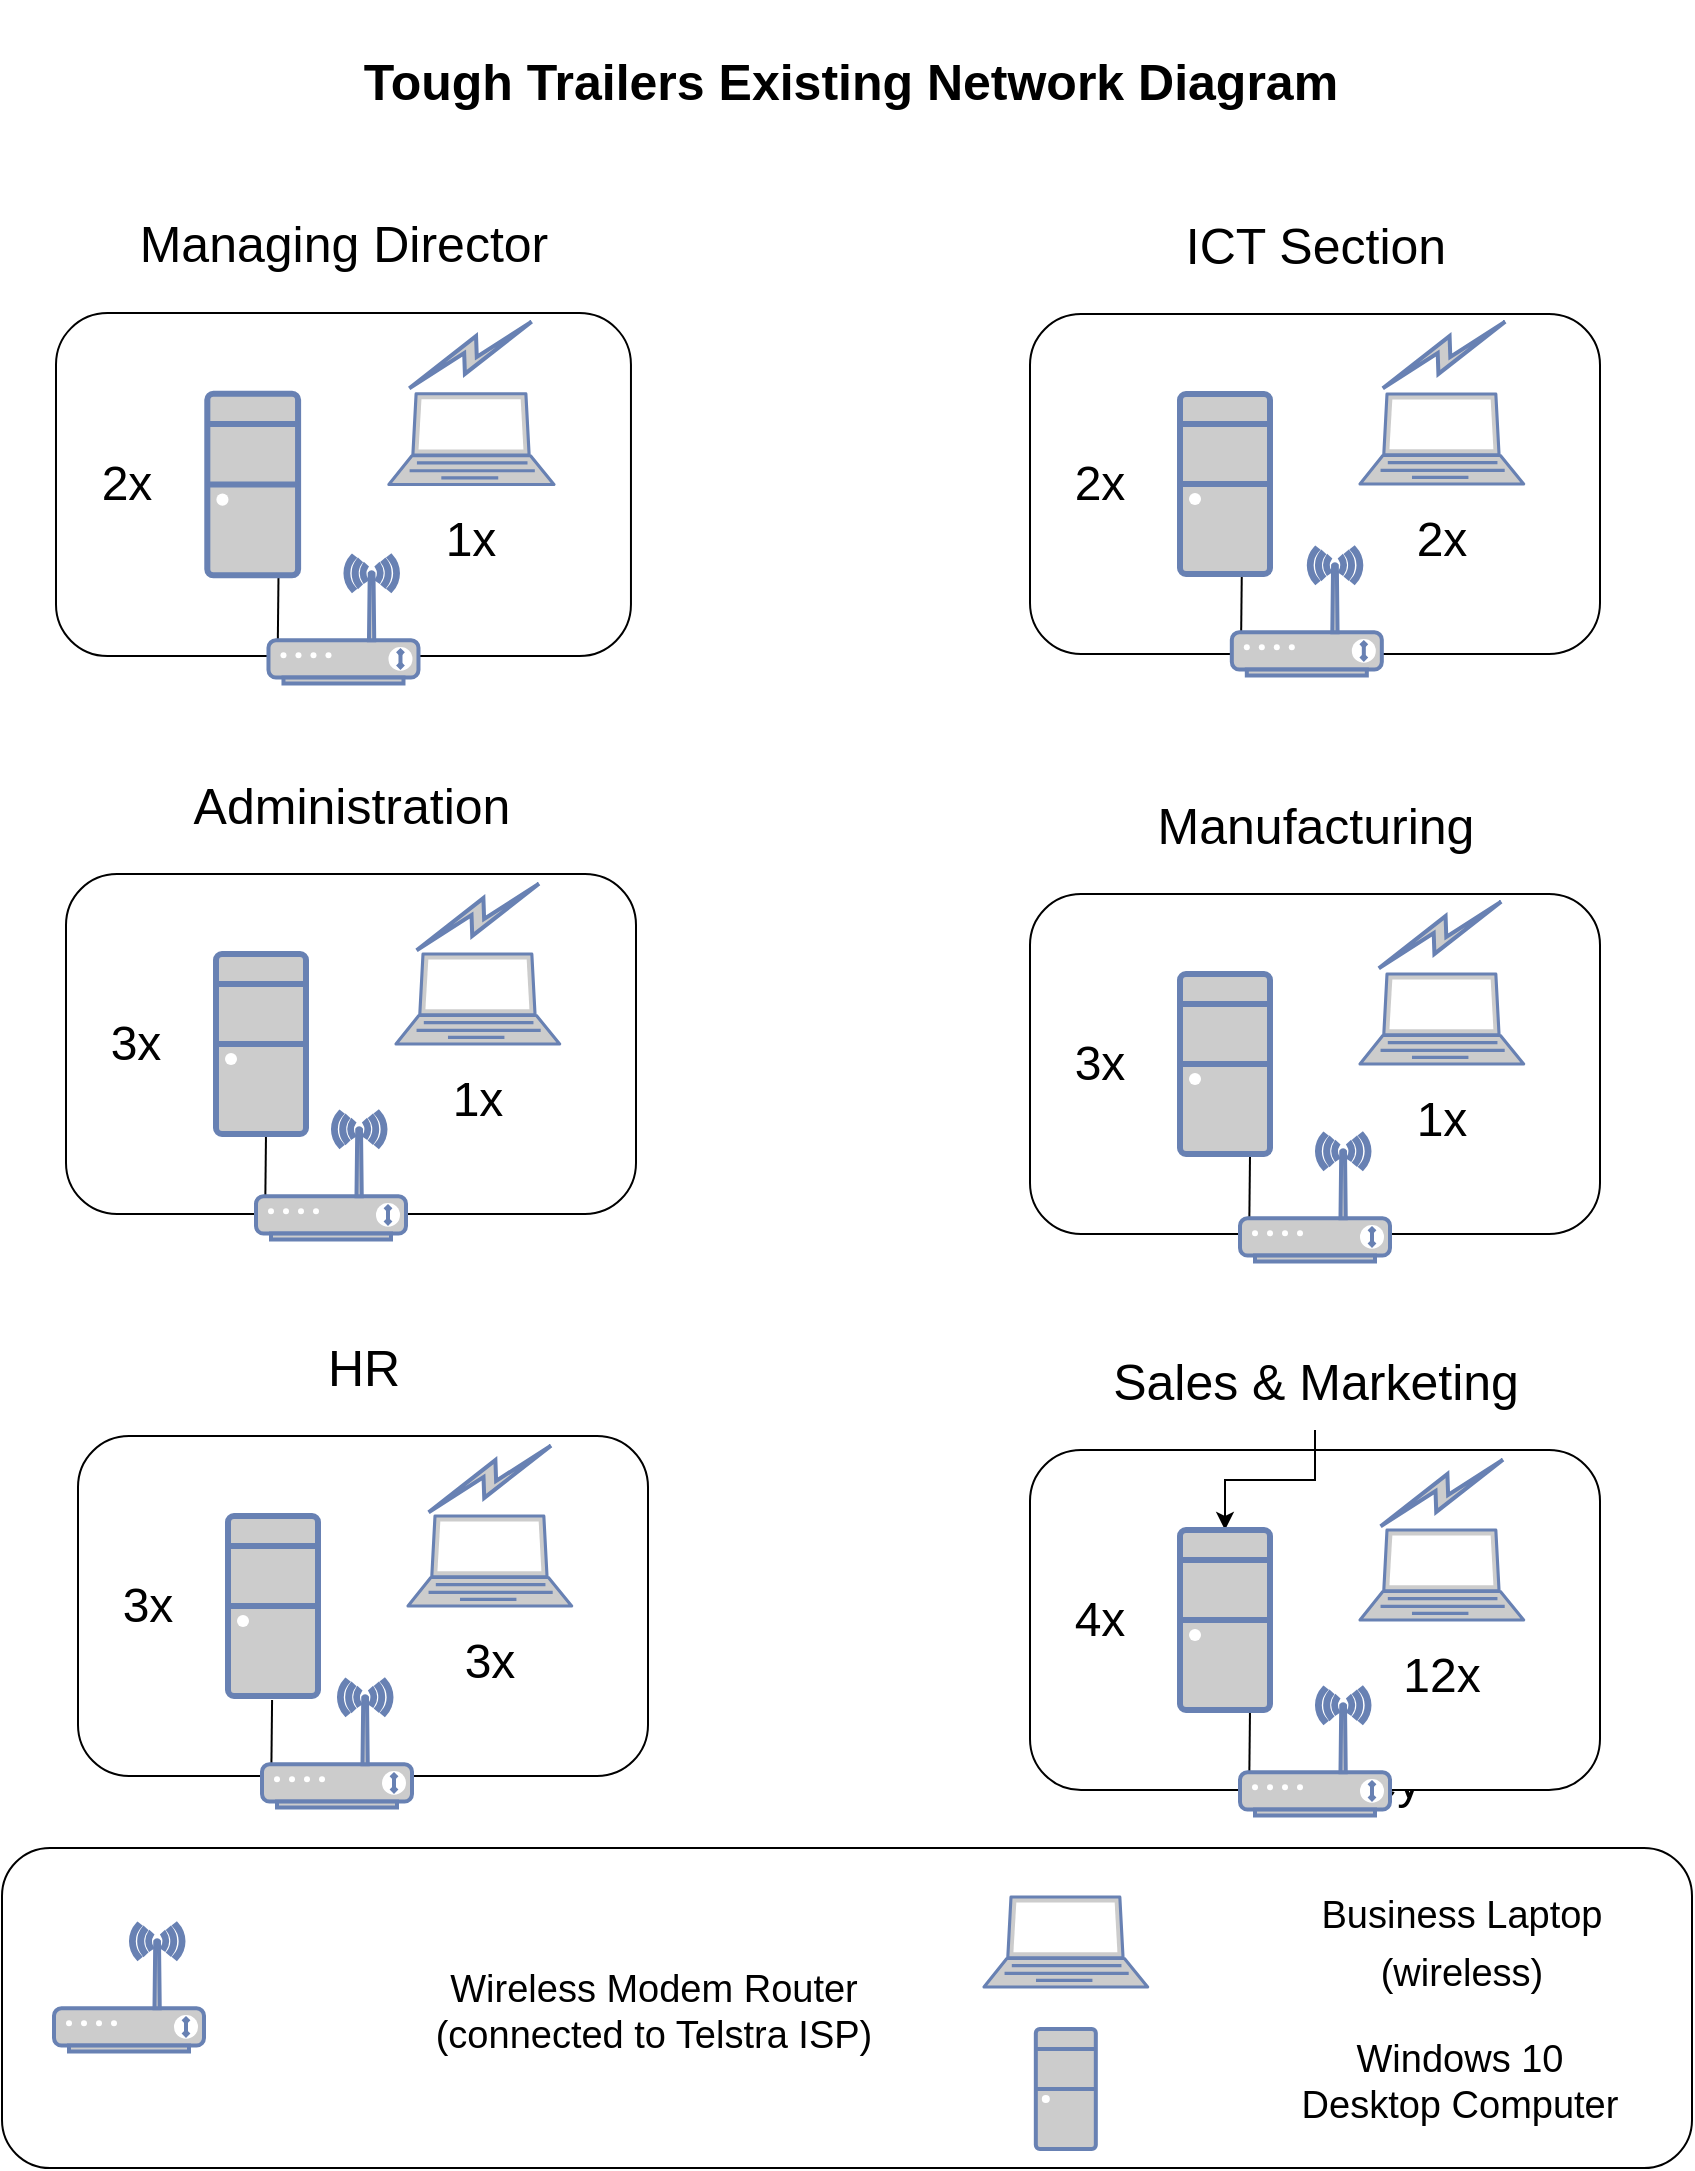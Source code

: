 <mxfile version="20.3.7" type="github">
  <diagram id="6lENHsLfKsi6gzG-csDv" name="Page-1">
    <mxGraphModel dx="1852" dy="1194" grid="0" gridSize="10" guides="1" tooltips="1" connect="1" arrows="1" fold="1" page="1" pageScale="1" pageWidth="850" pageHeight="1100" math="0" shadow="0">
      <root>
        <mxCell id="0" />
        <mxCell id="1" parent="0" />
        <mxCell id="FU7Yq_JdQGh8Oxi3G6t7-1" value="&lt;font style=&quot;font-size: 25px;&quot;&gt;&lt;b&gt;&lt;font style=&quot;font-size: 25px;&quot;&gt;Tough Trailers Existing Network Diagram&lt;/font&gt;&lt;/b&gt;&lt;/font&gt;" style="text;html=1;strokeColor=none;fillColor=none;align=center;verticalAlign=middle;whiteSpace=wrap;rounded=0;" vertex="1" parent="1">
          <mxGeometry x="170" y="14" width="511" height="80" as="geometry" />
        </mxCell>
        <mxCell id="FU7Yq_JdQGh8Oxi3G6t7-4" value="" style="rounded=1;whiteSpace=wrap;html=1;fontSize=14;labelPosition=center;verticalLabelPosition=top;align=center;verticalAlign=bottom;" vertex="1" parent="1">
          <mxGeometry x="1" y="938" width="845" height="160" as="geometry" />
        </mxCell>
        <mxCell id="FU7Yq_JdQGh8Oxi3G6t7-143" value="&lt;div style=&quot;font-size: 19px;&quot; align=&quot;center&quot;&gt;Wireless Modem Router (connected to Telstra ISP)&lt;br&gt;&lt;/div&gt;" style="text;html=1;strokeColor=none;fillColor=none;align=center;verticalAlign=middle;whiteSpace=wrap;rounded=0;fontFamily=Helvetica;fontSize=19;" vertex="1" parent="FU7Yq_JdQGh8Oxi3G6t7-4">
          <mxGeometry x="212.005" y="51.93" width="227.938" height="60.87" as="geometry" />
        </mxCell>
        <mxCell id="FU7Yq_JdQGh8Oxi3G6t7-141" value="" style="shape=image;html=1;verticalAlign=top;verticalLabelPosition=bottom;labelBackgroundColor=#ffffff;imageAspect=0;aspect=fixed;image=https://cdn2.iconfinder.com/data/icons/css-vol-2/24/math-equal-128.png;rounded=1;fontSize=24;" vertex="1" parent="FU7Yq_JdQGh8Oxi3G6t7-4">
          <mxGeometry x="140" y="59.87" width="45" height="45" as="geometry" />
        </mxCell>
        <mxCell id="FU7Yq_JdQGh8Oxi3G6t7-137" value="" style="fontColor=#0066CC;verticalAlign=top;verticalLabelPosition=bottom;labelPosition=center;align=center;html=1;outlineConnect=0;fillColor=#CCCCCC;strokeColor=#6881B3;gradientColor=none;gradientDirection=north;strokeWidth=2;shape=mxgraph.networks.wireless_modem;rounded=1;fontFamily=Helvetica;fontSize=19;" vertex="1" parent="FU7Yq_JdQGh8Oxi3G6t7-4">
          <mxGeometry x="26" y="38.0" width="75" height="63.75" as="geometry" />
        </mxCell>
        <mxCell id="FU7Yq_JdQGh8Oxi3G6t7-9" value="&lt;font style=&quot;font-size: 19px;&quot;&gt;Business Laptop (wireless)&lt;br&gt;&lt;/font&gt;" style="text;html=1;strokeColor=none;fillColor=none;align=center;verticalAlign=middle;whiteSpace=wrap;rounded=0;fontSize=24;" vertex="1" parent="FU7Yq_JdQGh8Oxi3G6t7-4">
          <mxGeometry x="655" y="15.5" width="149.5" height="61.5" as="geometry" />
        </mxCell>
        <mxCell id="FU7Yq_JdQGh8Oxi3G6t7-5" value="&lt;font style=&quot;font-size: 24px;&quot;&gt;Key&lt;/font&gt;" style="text;html=1;strokeColor=none;fillColor=none;align=center;verticalAlign=middle;whiteSpace=wrap;rounded=0;fontSize=14;" vertex="1" parent="1">
          <mxGeometry x="660" y="890" width="60" height="30" as="geometry" />
        </mxCell>
        <mxCell id="FU7Yq_JdQGh8Oxi3G6t7-7" value="" style="fontColor=#0066CC;verticalAlign=top;verticalLabelPosition=bottom;labelPosition=center;align=center;html=1;outlineConnect=0;fillColor=#CCCCCC;strokeColor=#6881B3;gradientColor=none;gradientDirection=north;strokeWidth=2;shape=mxgraph.networks.laptop;rounded=1;fontSize=24;" vertex="1" parent="1">
          <mxGeometry x="492" y="962.5" width="81.82" height="45" as="geometry" />
        </mxCell>
        <mxCell id="FU7Yq_JdQGh8Oxi3G6t7-8" value="" style="shape=image;html=1;verticalAlign=top;verticalLabelPosition=bottom;labelBackgroundColor=#ffffff;imageAspect=0;aspect=fixed;image=https://cdn2.iconfinder.com/data/icons/css-vol-2/24/math-equal-128.png;rounded=1;fontSize=24;" vertex="1" parent="1">
          <mxGeometry x="607.5" y="970" width="45" height="45" as="geometry" />
        </mxCell>
        <mxCell id="FU7Yq_JdQGh8Oxi3G6t7-10" value="" style="fontColor=#0066CC;verticalAlign=top;verticalLabelPosition=bottom;labelPosition=center;align=center;html=1;outlineConnect=0;fillColor=#CCCCCC;strokeColor=#6881B3;gradientColor=none;gradientDirection=north;strokeWidth=2;shape=mxgraph.networks.desktop_pc;rounded=1;fontSize=24;" vertex="1" parent="1">
          <mxGeometry x="517.91" y="1028.5" width="30" height="60" as="geometry" />
        </mxCell>
        <mxCell id="FU7Yq_JdQGh8Oxi3G6t7-11" value="" style="shape=image;html=1;verticalAlign=top;verticalLabelPosition=bottom;labelBackgroundColor=#ffffff;imageAspect=0;aspect=fixed;image=https://cdn2.iconfinder.com/data/icons/css-vol-2/24/math-equal-128.png;rounded=1;fontSize=24;" vertex="1" parent="1">
          <mxGeometry x="607.5" y="1036" width="45" height="45" as="geometry" />
        </mxCell>
        <mxCell id="FU7Yq_JdQGh8Oxi3G6t7-13" value="&lt;div style=&quot;font-size: 19px;&quot; align=&quot;center&quot;&gt;&lt;font style=&quot;font-size: 19px;&quot;&gt;Windows 10&lt;/font&gt; &lt;font style=&quot;font-size: 19px;&quot;&gt;Desktop Computer&lt;/font&gt;&lt;/div&gt;" style="text;html=1;strokeColor=none;fillColor=none;align=center;verticalAlign=middle;whiteSpace=wrap;rounded=0;fontFamily=Helvetica;fontSize=19;" vertex="1" parent="1">
          <mxGeometry x="640" y="1025" width="180" height="60.87" as="geometry" />
        </mxCell>
        <mxCell id="FU7Yq_JdQGh8Oxi3G6t7-23" value="" style="group" vertex="1" connectable="0" parent="1">
          <mxGeometry x="28" y="110" width="287.48" height="245.75" as="geometry" />
        </mxCell>
        <mxCell id="FU7Yq_JdQGh8Oxi3G6t7-2" value="" style="rounded=1;whiteSpace=wrap;html=1;fontSize=14;" vertex="1" parent="FU7Yq_JdQGh8Oxi3G6t7-23">
          <mxGeometry y="60.522" width="287.48" height="171.478" as="geometry" />
        </mxCell>
        <mxCell id="FU7Yq_JdQGh8Oxi3G6t7-133" value="" style="html=1;outlineConnect=0;fillColor=#CCCCCC;strokeColor=#6881B3;gradientColor=none;gradientDirection=north;strokeWidth=2;shape=mxgraph.networks.comm_link_edge;html=1;rounded=0;fontFamily=Helvetica;fontSize=19;" edge="1" parent="FU7Yq_JdQGh8Oxi3G6t7-2">
          <mxGeometry width="100" height="100" relative="1" as="geometry">
            <mxPoint x="173.24" y="39.478" as="sourcePoint" />
            <mxPoint x="241.24" y="2.478" as="targetPoint" />
          </mxGeometry>
        </mxCell>
        <mxCell id="FU7Yq_JdQGh8Oxi3G6t7-3" value="&lt;font style=&quot;font-size: 25px;&quot;&gt;Managing Director&lt;/font&gt;" style="text;html=1;strokeColor=none;fillColor=none;align=center;verticalAlign=middle;whiteSpace=wrap;rounded=0;fontSize=14;" vertex="1" parent="FU7Yq_JdQGh8Oxi3G6t7-23">
          <mxGeometry x="37.826" width="211.827" height="50.435" as="geometry" />
        </mxCell>
        <mxCell id="FU7Yq_JdQGh8Oxi3G6t7-15" value="" style="fontColor=#0066CC;verticalAlign=top;verticalLabelPosition=bottom;labelPosition=center;align=center;html=1;outlineConnect=0;fillColor=#CCCCCC;strokeColor=#6881B3;gradientColor=none;gradientDirection=north;strokeWidth=2;shape=mxgraph.networks.laptop;rounded=1;fontSize=24;" vertex="1" parent="FU7Yq_JdQGh8Oxi3G6t7-23">
          <mxGeometry x="166.436" y="100.87" width="82.532" height="45.391" as="geometry" />
        </mxCell>
        <mxCell id="FU7Yq_JdQGh8Oxi3G6t7-18" value="&lt;font style=&quot;font-size: 24px;&quot;&gt;2x&lt;/font&gt;" style="text;html=1;strokeColor=none;fillColor=none;align=center;verticalAlign=middle;whiteSpace=wrap;rounded=0;fontFamily=Helvetica;fontSize=17;" vertex="1" parent="FU7Yq_JdQGh8Oxi3G6t7-23">
          <mxGeometry x="5.044" y="131.13" width="60.522" height="30.261" as="geometry" />
        </mxCell>
        <mxCell id="FU7Yq_JdQGh8Oxi3G6t7-21" value="1x" style="text;html=1;strokeColor=none;fillColor=none;align=center;verticalAlign=middle;whiteSpace=wrap;rounded=0;fontFamily=Helvetica;fontSize=24;" vertex="1" parent="FU7Yq_JdQGh8Oxi3G6t7-23">
          <mxGeometry x="177.441" y="158.87" width="60.522" height="30.261" as="geometry" />
        </mxCell>
        <mxCell id="FU7Yq_JdQGh8Oxi3G6t7-121" value="" style="endArrow=none;html=1;rounded=0;fontFamily=Helvetica;fontSize=19;entryX=0.339;entryY=1.008;entryDx=0;entryDy=0;entryPerimeter=0;" edge="1" parent="FU7Yq_JdQGh8Oxi3G6t7-23">
          <mxGeometry width="50" height="50" relative="1" as="geometry">
            <mxPoint x="111.279" y="189" as="sourcePoint" />
            <mxPoint x="110.855" y="230.36" as="targetPoint" />
          </mxGeometry>
        </mxCell>
        <mxCell id="FU7Yq_JdQGh8Oxi3G6t7-16" value="" style="fontColor=#0066CC;verticalAlign=top;verticalLabelPosition=bottom;labelPosition=center;align=center;html=1;outlineConnect=0;fillColor=#CCCCCC;strokeColor=#6881B3;gradientColor=none;gradientDirection=north;strokeWidth=2;shape=mxgraph.networks.desktop_pc;rounded=1;fontSize=24;" vertex="1" parent="FU7Yq_JdQGh8Oxi3G6t7-23">
          <mxGeometry x="75.653" y="100.87" width="45.392" height="90.783" as="geometry" />
        </mxCell>
        <mxCell id="FU7Yq_JdQGh8Oxi3G6t7-122" value="" style="fontColor=#0066CC;verticalAlign=top;verticalLabelPosition=bottom;labelPosition=center;align=center;html=1;outlineConnect=0;fillColor=#CCCCCC;strokeColor=#6881B3;gradientColor=none;gradientDirection=north;strokeWidth=2;shape=mxgraph.networks.wireless_modem;rounded=1;fontFamily=Helvetica;fontSize=19;" vertex="1" parent="FU7Yq_JdQGh8Oxi3G6t7-23">
          <mxGeometry x="106.24" y="182" width="75" height="63.75" as="geometry" />
        </mxCell>
        <mxCell id="FU7Yq_JdQGh8Oxi3G6t7-24" value="" style="group" vertex="1" connectable="0" parent="1">
          <mxGeometry x="515" y="111" width="285" height="242.75" as="geometry" />
        </mxCell>
        <mxCell id="FU7Yq_JdQGh8Oxi3G6t7-26" value="&lt;font style=&quot;font-size: 25px;&quot;&gt;ICT Section&lt;/font&gt;" style="text;html=1;strokeColor=none;fillColor=none;align=center;verticalAlign=middle;whiteSpace=wrap;rounded=0;fontSize=14;" vertex="1" parent="FU7Yq_JdQGh8Oxi3G6t7-24">
          <mxGeometry x="37.5" width="210" height="50" as="geometry" />
        </mxCell>
        <mxCell id="FU7Yq_JdQGh8Oxi3G6t7-134" value="" style="group" vertex="1" connectable="0" parent="FU7Yq_JdQGh8Oxi3G6t7-24">
          <mxGeometry y="60" width="285" height="180.75" as="geometry" />
        </mxCell>
        <mxCell id="FU7Yq_JdQGh8Oxi3G6t7-25" value="" style="rounded=1;whiteSpace=wrap;html=1;fontSize=14;" vertex="1" parent="FU7Yq_JdQGh8Oxi3G6t7-134">
          <mxGeometry width="285" height="170" as="geometry" />
        </mxCell>
        <mxCell id="FU7Yq_JdQGh8Oxi3G6t7-128" value="" style="html=1;outlineConnect=0;fillColor=#CCCCCC;strokeColor=#6881B3;gradientColor=none;gradientDirection=north;strokeWidth=2;shape=mxgraph.networks.comm_link_edge;html=1;rounded=0;fontFamily=Helvetica;fontSize=19;" edge="1" parent="FU7Yq_JdQGh8Oxi3G6t7-25">
          <mxGeometry width="100" height="100" relative="1" as="geometry">
            <mxPoint x="173.0" y="39" as="sourcePoint" />
            <mxPoint x="241.0" y="2" as="targetPoint" />
          </mxGeometry>
        </mxCell>
        <mxCell id="FU7Yq_JdQGh8Oxi3G6t7-27" value="" style="fontColor=#0066CC;verticalAlign=top;verticalLabelPosition=bottom;labelPosition=center;align=center;html=1;outlineConnect=0;fillColor=#CCCCCC;strokeColor=#6881B3;gradientColor=none;gradientDirection=north;strokeWidth=2;shape=mxgraph.networks.laptop;rounded=1;fontSize=24;" vertex="1" parent="FU7Yq_JdQGh8Oxi3G6t7-134">
          <mxGeometry x="165.0" y="40" width="81.82" height="45" as="geometry" />
        </mxCell>
        <mxCell id="FU7Yq_JdQGh8Oxi3G6t7-29" value="&lt;font style=&quot;font-size: 24px;&quot;&gt;2x&lt;/font&gt;" style="text;html=1;strokeColor=none;fillColor=none;align=center;verticalAlign=middle;whiteSpace=wrap;rounded=0;fontFamily=Helvetica;fontSize=17;" vertex="1" parent="FU7Yq_JdQGh8Oxi3G6t7-134">
          <mxGeometry x="5" y="70" width="60" height="30" as="geometry" />
        </mxCell>
        <mxCell id="FU7Yq_JdQGh8Oxi3G6t7-30" value="2x" style="text;html=1;strokeColor=none;fillColor=none;align=center;verticalAlign=middle;whiteSpace=wrap;rounded=0;fontFamily=Helvetica;fontSize=24;" vertex="1" parent="FU7Yq_JdQGh8Oxi3G6t7-134">
          <mxGeometry x="175.91" y="97.5" width="60" height="30" as="geometry" />
        </mxCell>
        <mxCell id="FU7Yq_JdQGh8Oxi3G6t7-119" value="" style="endArrow=none;html=1;rounded=0;fontFamily=Helvetica;fontSize=19;entryX=0.339;entryY=1.008;entryDx=0;entryDy=0;entryPerimeter=0;" edge="1" parent="FU7Yq_JdQGh8Oxi3G6t7-134">
          <mxGeometry width="50" height="50" relative="1" as="geometry">
            <mxPoint x="105.949" y="124" as="sourcePoint" />
            <mxPoint x="105.525" y="165.36" as="targetPoint" />
          </mxGeometry>
        </mxCell>
        <mxCell id="FU7Yq_JdQGh8Oxi3G6t7-120" value="" style="fontColor=#0066CC;verticalAlign=top;verticalLabelPosition=bottom;labelPosition=center;align=center;html=1;outlineConnect=0;fillColor=#CCCCCC;strokeColor=#6881B3;gradientColor=none;gradientDirection=north;strokeWidth=2;shape=mxgraph.networks.wireless_modem;rounded=1;fontFamily=Helvetica;fontSize=19;" vertex="1" parent="FU7Yq_JdQGh8Oxi3G6t7-134">
          <mxGeometry x="100.91" y="117" width="75" height="63.75" as="geometry" />
        </mxCell>
        <mxCell id="FU7Yq_JdQGh8Oxi3G6t7-28" value="" style="fontColor=#0066CC;verticalAlign=top;verticalLabelPosition=bottom;labelPosition=center;align=center;html=1;outlineConnect=0;fillColor=#CCCCCC;strokeColor=#6881B3;gradientColor=none;gradientDirection=north;strokeWidth=2;shape=mxgraph.networks.desktop_pc;rounded=1;fontSize=24;" vertex="1" parent="FU7Yq_JdQGh8Oxi3G6t7-134">
          <mxGeometry x="75" y="40" width="45" height="90" as="geometry" />
        </mxCell>
        <mxCell id="FU7Yq_JdQGh8Oxi3G6t7-31" value="" style="group" vertex="1" connectable="0" parent="1">
          <mxGeometry x="33" y="391" width="285" height="242.75" as="geometry" />
        </mxCell>
        <mxCell id="FU7Yq_JdQGh8Oxi3G6t7-32" value="" style="rounded=1;whiteSpace=wrap;html=1;fontSize=14;" vertex="1" parent="FU7Yq_JdQGh8Oxi3G6t7-31">
          <mxGeometry y="60" width="285" height="170" as="geometry" />
        </mxCell>
        <mxCell id="FU7Yq_JdQGh8Oxi3G6t7-33" value="&lt;font style=&quot;font-size: 25px;&quot;&gt;Administration&lt;/font&gt;" style="text;html=1;strokeColor=none;fillColor=none;align=center;verticalAlign=middle;whiteSpace=wrap;rounded=0;fontSize=14;" vertex="1" parent="FU7Yq_JdQGh8Oxi3G6t7-31">
          <mxGeometry x="37.5" width="210" height="50" as="geometry" />
        </mxCell>
        <mxCell id="FU7Yq_JdQGh8Oxi3G6t7-34" value="" style="fontColor=#0066CC;verticalAlign=top;verticalLabelPosition=bottom;labelPosition=center;align=center;html=1;outlineConnect=0;fillColor=#CCCCCC;strokeColor=#6881B3;gradientColor=none;gradientDirection=north;strokeWidth=2;shape=mxgraph.networks.laptop;rounded=1;fontSize=24;" vertex="1" parent="FU7Yq_JdQGh8Oxi3G6t7-31">
          <mxGeometry x="165.0" y="100" width="81.82" height="45" as="geometry" />
        </mxCell>
        <mxCell id="FU7Yq_JdQGh8Oxi3G6t7-36" value="&lt;font style=&quot;font-size: 24px;&quot;&gt;3x&lt;/font&gt;" style="text;html=1;strokeColor=none;fillColor=none;align=center;verticalAlign=middle;whiteSpace=wrap;rounded=0;fontFamily=Helvetica;fontSize=17;" vertex="1" parent="FU7Yq_JdQGh8Oxi3G6t7-31">
          <mxGeometry x="5" y="130" width="60" height="30" as="geometry" />
        </mxCell>
        <mxCell id="FU7Yq_JdQGh8Oxi3G6t7-37" value="1x" style="text;html=1;strokeColor=none;fillColor=none;align=center;verticalAlign=middle;whiteSpace=wrap;rounded=0;fontFamily=Helvetica;fontSize=24;" vertex="1" parent="FU7Yq_JdQGh8Oxi3G6t7-31">
          <mxGeometry x="175.91" y="157.5" width="60" height="30" as="geometry" />
        </mxCell>
        <mxCell id="FU7Yq_JdQGh8Oxi3G6t7-113" value="" style="endArrow=none;html=1;rounded=0;fontFamily=Helvetica;fontSize=19;entryX=0.339;entryY=1.008;entryDx=0;entryDy=0;entryPerimeter=0;" edge="1" parent="FU7Yq_JdQGh8Oxi3G6t7-31">
          <mxGeometry width="50" height="50" relative="1" as="geometry">
            <mxPoint x="100.039" y="186" as="sourcePoint" />
            <mxPoint x="99.615" y="227.36" as="targetPoint" />
          </mxGeometry>
        </mxCell>
        <mxCell id="FU7Yq_JdQGh8Oxi3G6t7-114" value="" style="fontColor=#0066CC;verticalAlign=top;verticalLabelPosition=bottom;labelPosition=center;align=center;html=1;outlineConnect=0;fillColor=#CCCCCC;strokeColor=#6881B3;gradientColor=none;gradientDirection=north;strokeWidth=2;shape=mxgraph.networks.wireless_modem;rounded=1;fontFamily=Helvetica;fontSize=19;" vertex="1" parent="FU7Yq_JdQGh8Oxi3G6t7-31">
          <mxGeometry x="95" y="179" width="75" height="63.75" as="geometry" />
        </mxCell>
        <mxCell id="FU7Yq_JdQGh8Oxi3G6t7-35" value="" style="fontColor=#0066CC;verticalAlign=top;verticalLabelPosition=bottom;labelPosition=center;align=center;html=1;outlineConnect=0;fillColor=#CCCCCC;strokeColor=#6881B3;gradientColor=none;gradientDirection=north;strokeWidth=2;shape=mxgraph.networks.desktop_pc;rounded=1;fontSize=24;" vertex="1" parent="FU7Yq_JdQGh8Oxi3G6t7-31">
          <mxGeometry x="75" y="100" width="45" height="90" as="geometry" />
        </mxCell>
        <mxCell id="FU7Yq_JdQGh8Oxi3G6t7-124" value="" style="html=1;outlineConnect=0;fillColor=#CCCCCC;strokeColor=#6881B3;gradientColor=none;gradientDirection=north;strokeWidth=2;shape=mxgraph.networks.comm_link_edge;html=1;rounded=0;fontFamily=Helvetica;fontSize=19;" edge="1" parent="FU7Yq_JdQGh8Oxi3G6t7-31">
          <mxGeometry width="100" height="100" relative="1" as="geometry">
            <mxPoint x="171.91" y="100" as="sourcePoint" />
            <mxPoint x="239.91" y="63" as="targetPoint" />
          </mxGeometry>
        </mxCell>
        <mxCell id="FU7Yq_JdQGh8Oxi3G6t7-38" value="" style="group" vertex="1" connectable="0" parent="1">
          <mxGeometry x="515" y="401" width="285" height="243.75" as="geometry" />
        </mxCell>
        <mxCell id="FU7Yq_JdQGh8Oxi3G6t7-39" value="" style="rounded=1;whiteSpace=wrap;html=1;fontSize=14;" vertex="1" parent="FU7Yq_JdQGh8Oxi3G6t7-38">
          <mxGeometry y="60" width="285" height="170" as="geometry" />
        </mxCell>
        <mxCell id="FU7Yq_JdQGh8Oxi3G6t7-126" value="" style="html=1;outlineConnect=0;fillColor=#CCCCCC;strokeColor=#6881B3;gradientColor=none;gradientDirection=north;strokeWidth=2;shape=mxgraph.networks.comm_link_edge;html=1;rounded=0;fontFamily=Helvetica;fontSize=19;" edge="1" parent="FU7Yq_JdQGh8Oxi3G6t7-39">
          <mxGeometry width="100" height="100" relative="1" as="geometry">
            <mxPoint x="171.0" y="39" as="sourcePoint" />
            <mxPoint x="239.0" y="2" as="targetPoint" />
          </mxGeometry>
        </mxCell>
        <mxCell id="FU7Yq_JdQGh8Oxi3G6t7-40" value="&lt;font style=&quot;font-size: 25px;&quot;&gt;Manufacturing&lt;/font&gt;" style="text;html=1;strokeColor=none;fillColor=none;align=center;verticalAlign=middle;whiteSpace=wrap;rounded=0;fontSize=14;" vertex="1" parent="FU7Yq_JdQGh8Oxi3G6t7-38">
          <mxGeometry x="37.5" width="210" height="50" as="geometry" />
        </mxCell>
        <mxCell id="FU7Yq_JdQGh8Oxi3G6t7-41" value="" style="fontColor=#0066CC;verticalAlign=top;verticalLabelPosition=bottom;labelPosition=center;align=center;html=1;outlineConnect=0;fillColor=#CCCCCC;strokeColor=#6881B3;gradientColor=none;gradientDirection=north;strokeWidth=2;shape=mxgraph.networks.laptop;rounded=1;fontSize=24;" vertex="1" parent="FU7Yq_JdQGh8Oxi3G6t7-38">
          <mxGeometry x="165.0" y="100" width="81.82" height="45" as="geometry" />
        </mxCell>
        <mxCell id="FU7Yq_JdQGh8Oxi3G6t7-43" value="&lt;font style=&quot;font-size: 24px;&quot;&gt;3x&lt;/font&gt;" style="text;html=1;strokeColor=none;fillColor=none;align=center;verticalAlign=middle;whiteSpace=wrap;rounded=0;fontFamily=Helvetica;fontSize=17;" vertex="1" parent="FU7Yq_JdQGh8Oxi3G6t7-38">
          <mxGeometry x="5" y="130" width="60" height="30" as="geometry" />
        </mxCell>
        <mxCell id="FU7Yq_JdQGh8Oxi3G6t7-44" value="1x" style="text;html=1;strokeColor=none;fillColor=none;align=center;verticalAlign=middle;whiteSpace=wrap;rounded=0;fontFamily=Helvetica;fontSize=24;" vertex="1" parent="FU7Yq_JdQGh8Oxi3G6t7-38">
          <mxGeometry x="175.91" y="157.5" width="60" height="30" as="geometry" />
        </mxCell>
        <mxCell id="FU7Yq_JdQGh8Oxi3G6t7-117" value="" style="endArrow=none;html=1;rounded=0;fontFamily=Helvetica;fontSize=19;entryX=0.339;entryY=1.008;entryDx=0;entryDy=0;entryPerimeter=0;" edge="1" parent="FU7Yq_JdQGh8Oxi3G6t7-38">
          <mxGeometry width="50" height="50" relative="1" as="geometry">
            <mxPoint x="110.039" y="187" as="sourcePoint" />
            <mxPoint x="109.615" y="228.36" as="targetPoint" />
          </mxGeometry>
        </mxCell>
        <mxCell id="FU7Yq_JdQGh8Oxi3G6t7-118" value="" style="fontColor=#0066CC;verticalAlign=top;verticalLabelPosition=bottom;labelPosition=center;align=center;html=1;outlineConnect=0;fillColor=#CCCCCC;strokeColor=#6881B3;gradientColor=none;gradientDirection=north;strokeWidth=2;shape=mxgraph.networks.wireless_modem;rounded=1;fontFamily=Helvetica;fontSize=19;" vertex="1" parent="FU7Yq_JdQGh8Oxi3G6t7-38">
          <mxGeometry x="105" y="180" width="75" height="63.75" as="geometry" />
        </mxCell>
        <mxCell id="FU7Yq_JdQGh8Oxi3G6t7-42" value="" style="fontColor=#0066CC;verticalAlign=top;verticalLabelPosition=bottom;labelPosition=center;align=center;html=1;outlineConnect=0;fillColor=#CCCCCC;strokeColor=#6881B3;gradientColor=none;gradientDirection=north;strokeWidth=2;shape=mxgraph.networks.desktop_pc;rounded=1;fontSize=24;" vertex="1" parent="FU7Yq_JdQGh8Oxi3G6t7-38">
          <mxGeometry x="75" y="100" width="45" height="90" as="geometry" />
        </mxCell>
        <mxCell id="FU7Yq_JdQGh8Oxi3G6t7-52" value="" style="group" vertex="1" connectable="0" parent="1">
          <mxGeometry x="515" y="679" width="285" height="242.75" as="geometry" />
        </mxCell>
        <mxCell id="FU7Yq_JdQGh8Oxi3G6t7-53" value="" style="rounded=1;whiteSpace=wrap;html=1;fontSize=14;" vertex="1" parent="FU7Yq_JdQGh8Oxi3G6t7-52">
          <mxGeometry y="60" width="285" height="170" as="geometry" />
        </mxCell>
        <mxCell id="FU7Yq_JdQGh8Oxi3G6t7-145" value="" style="edgeStyle=orthogonalEdgeStyle;rounded=0;orthogonalLoop=1;jettySize=auto;html=1;fontFamily=Helvetica;fontSize=19;" edge="1" parent="FU7Yq_JdQGh8Oxi3G6t7-52" source="FU7Yq_JdQGh8Oxi3G6t7-54" target="FU7Yq_JdQGh8Oxi3G6t7-56">
          <mxGeometry relative="1" as="geometry" />
        </mxCell>
        <mxCell id="FU7Yq_JdQGh8Oxi3G6t7-54" value="&lt;font style=&quot;font-size: 25px;&quot;&gt;Sales &amp;amp; Marketing&lt;/font&gt;" style="text;html=1;strokeColor=none;fillColor=none;align=center;verticalAlign=middle;whiteSpace=wrap;rounded=0;fontSize=14;" vertex="1" parent="FU7Yq_JdQGh8Oxi3G6t7-52">
          <mxGeometry x="37.5" width="210" height="50" as="geometry" />
        </mxCell>
        <mxCell id="FU7Yq_JdQGh8Oxi3G6t7-115" value="" style="endArrow=none;html=1;rounded=0;fontFamily=Helvetica;fontSize=19;entryX=0.339;entryY=1.008;entryDx=0;entryDy=0;entryPerimeter=0;" edge="1" parent="FU7Yq_JdQGh8Oxi3G6t7-52">
          <mxGeometry width="50" height="50" relative="1" as="geometry">
            <mxPoint x="110.039" y="186" as="sourcePoint" />
            <mxPoint x="109.615" y="227.36" as="targetPoint" />
          </mxGeometry>
        </mxCell>
        <mxCell id="FU7Yq_JdQGh8Oxi3G6t7-135" value="" style="group" vertex="1" connectable="0" parent="FU7Yq_JdQGh8Oxi3G6t7-52">
          <mxGeometry x="5" y="63" width="241.82" height="179.75" as="geometry" />
        </mxCell>
        <mxCell id="FU7Yq_JdQGh8Oxi3G6t7-55" value="" style="fontColor=#0066CC;verticalAlign=top;verticalLabelPosition=bottom;labelPosition=center;align=center;html=1;outlineConnect=0;fillColor=#CCCCCC;strokeColor=#6881B3;gradientColor=none;gradientDirection=north;strokeWidth=2;shape=mxgraph.networks.laptop;rounded=1;fontSize=24;" vertex="1" parent="FU7Yq_JdQGh8Oxi3G6t7-135">
          <mxGeometry x="160.0" y="37" width="81.82" height="45" as="geometry" />
        </mxCell>
        <mxCell id="FU7Yq_JdQGh8Oxi3G6t7-57" value="&lt;font style=&quot;font-size: 24px;&quot;&gt;4x&lt;/font&gt;" style="text;html=1;strokeColor=none;fillColor=none;align=center;verticalAlign=middle;whiteSpace=wrap;rounded=0;fontFamily=Helvetica;fontSize=17;" vertex="1" parent="FU7Yq_JdQGh8Oxi3G6t7-135">
          <mxGeometry y="67" width="60" height="30" as="geometry" />
        </mxCell>
        <mxCell id="FU7Yq_JdQGh8Oxi3G6t7-58" value="12x" style="text;html=1;strokeColor=none;fillColor=none;align=center;verticalAlign=middle;whiteSpace=wrap;rounded=0;fontFamily=Helvetica;fontSize=24;" vertex="1" parent="FU7Yq_JdQGh8Oxi3G6t7-135">
          <mxGeometry x="170.91" y="94.5" width="60" height="30" as="geometry" />
        </mxCell>
        <mxCell id="FU7Yq_JdQGh8Oxi3G6t7-72" value="" style="html=1;outlineConnect=0;fillColor=#CCCCCC;strokeColor=#6881B3;gradientColor=none;gradientDirection=north;strokeWidth=2;shape=mxgraph.networks.comm_link_edge;html=1;rounded=0;fontFamily=Helvetica;fontSize=19;" edge="1" parent="FU7Yq_JdQGh8Oxi3G6t7-135">
          <mxGeometry width="100" height="100" relative="1" as="geometry">
            <mxPoint x="166.91" y="37" as="sourcePoint" />
            <mxPoint x="234.91" as="targetPoint" />
          </mxGeometry>
        </mxCell>
        <mxCell id="FU7Yq_JdQGh8Oxi3G6t7-116" value="" style="fontColor=#0066CC;verticalAlign=top;verticalLabelPosition=bottom;labelPosition=center;align=center;html=1;outlineConnect=0;fillColor=#CCCCCC;strokeColor=#6881B3;gradientColor=none;gradientDirection=north;strokeWidth=2;shape=mxgraph.networks.wireless_modem;rounded=1;fontFamily=Helvetica;fontSize=19;" vertex="1" parent="FU7Yq_JdQGh8Oxi3G6t7-135">
          <mxGeometry x="100" y="116" width="75" height="63.75" as="geometry" />
        </mxCell>
        <mxCell id="FU7Yq_JdQGh8Oxi3G6t7-56" value="" style="fontColor=#0066CC;verticalAlign=top;verticalLabelPosition=bottom;labelPosition=center;align=center;html=1;outlineConnect=0;fillColor=#CCCCCC;strokeColor=#6881B3;gradientColor=none;gradientDirection=north;strokeWidth=2;shape=mxgraph.networks.desktop_pc;rounded=1;fontSize=24;" vertex="1" parent="FU7Yq_JdQGh8Oxi3G6t7-135">
          <mxGeometry x="70" y="37" width="45" height="90" as="geometry" />
        </mxCell>
        <mxCell id="FU7Yq_JdQGh8Oxi3G6t7-77" value="" style="group" vertex="1" connectable="0" parent="1">
          <mxGeometry x="39" y="672" width="285" height="245.75" as="geometry" />
        </mxCell>
        <mxCell id="FU7Yq_JdQGh8Oxi3G6t7-45" value="" style="group" vertex="1" connectable="0" parent="FU7Yq_JdQGh8Oxi3G6t7-77">
          <mxGeometry width="285" height="230" as="geometry" />
        </mxCell>
        <mxCell id="FU7Yq_JdQGh8Oxi3G6t7-81" value="" style="group" vertex="1" connectable="0" parent="FU7Yq_JdQGh8Oxi3G6t7-45">
          <mxGeometry y="60" width="285" height="170" as="geometry" />
        </mxCell>
        <mxCell id="FU7Yq_JdQGh8Oxi3G6t7-78" value="" style="group" vertex="1" connectable="0" parent="FU7Yq_JdQGh8Oxi3G6t7-81">
          <mxGeometry width="285" height="170" as="geometry" />
        </mxCell>
        <mxCell id="FU7Yq_JdQGh8Oxi3G6t7-46" value="" style="rounded=1;whiteSpace=wrap;html=1;fontSize=14;" vertex="1" parent="FU7Yq_JdQGh8Oxi3G6t7-78">
          <mxGeometry width="285" height="170" as="geometry" />
        </mxCell>
        <mxCell id="FU7Yq_JdQGh8Oxi3G6t7-140" value="" style="endArrow=none;html=1;rounded=0;fontFamily=Helvetica;fontSize=19;entryX=0.339;entryY=1.008;entryDx=0;entryDy=0;entryPerimeter=0;" edge="1" parent="FU7Yq_JdQGh8Oxi3G6t7-46">
          <mxGeometry width="50" height="50" relative="1" as="geometry">
            <mxPoint x="97.039" y="132.0" as="sourcePoint" />
            <mxPoint x="96.615" y="173.36" as="targetPoint" />
          </mxGeometry>
        </mxCell>
        <mxCell id="FU7Yq_JdQGh8Oxi3G6t7-80" value="" style="group" vertex="1" connectable="0" parent="FU7Yq_JdQGh8Oxi3G6t7-81">
          <mxGeometry x="165.0" y="3" width="81.82" height="82" as="geometry" />
        </mxCell>
        <mxCell id="FU7Yq_JdQGh8Oxi3G6t7-48" value="" style="fontColor=#0066CC;verticalAlign=top;verticalLabelPosition=bottom;labelPosition=center;align=center;html=1;outlineConnect=0;fillColor=#CCCCCC;strokeColor=#6881B3;gradientColor=none;gradientDirection=north;strokeWidth=2;shape=mxgraph.networks.laptop;rounded=1;fontSize=24;" vertex="1" parent="FU7Yq_JdQGh8Oxi3G6t7-80">
          <mxGeometry y="37" width="81.82" height="45" as="geometry" />
        </mxCell>
        <mxCell id="FU7Yq_JdQGh8Oxi3G6t7-74" value="" style="html=1;outlineConnect=0;fillColor=#CCCCCC;strokeColor=#6881B3;gradientColor=none;gradientDirection=north;strokeWidth=2;shape=mxgraph.networks.comm_link_edge;html=1;rounded=0;fontFamily=Helvetica;fontSize=19;" edge="1" parent="FU7Yq_JdQGh8Oxi3G6t7-80">
          <mxGeometry width="100" height="100" relative="1" as="geometry">
            <mxPoint x="6.91" y="37" as="sourcePoint" />
            <mxPoint x="74.91" as="targetPoint" />
          </mxGeometry>
        </mxCell>
        <mxCell id="FU7Yq_JdQGh8Oxi3G6t7-47" value="&lt;font style=&quot;font-size: 25px;&quot;&gt;HR&lt;/font&gt;" style="text;html=1;strokeColor=none;fillColor=none;align=center;verticalAlign=middle;whiteSpace=wrap;rounded=0;fontSize=14;" vertex="1" parent="FU7Yq_JdQGh8Oxi3G6t7-45">
          <mxGeometry x="37.5" width="210" height="50" as="geometry" />
        </mxCell>
        <mxCell id="FU7Yq_JdQGh8Oxi3G6t7-49" value="" style="fontColor=#0066CC;verticalAlign=top;verticalLabelPosition=bottom;labelPosition=center;align=center;html=1;outlineConnect=0;fillColor=#CCCCCC;strokeColor=#6881B3;gradientColor=none;gradientDirection=north;strokeWidth=2;shape=mxgraph.networks.desktop_pc;rounded=1;fontSize=24;" vertex="1" parent="FU7Yq_JdQGh8Oxi3G6t7-45">
          <mxGeometry x="75" y="100" width="45" height="90" as="geometry" />
        </mxCell>
        <mxCell id="FU7Yq_JdQGh8Oxi3G6t7-50" value="&lt;font style=&quot;font-size: 24px;&quot;&gt;3x&lt;/font&gt;" style="text;html=1;strokeColor=none;fillColor=none;align=center;verticalAlign=middle;whiteSpace=wrap;rounded=0;fontFamily=Helvetica;fontSize=17;" vertex="1" parent="FU7Yq_JdQGh8Oxi3G6t7-45">
          <mxGeometry x="5" y="130" width="60" height="30" as="geometry" />
        </mxCell>
        <mxCell id="FU7Yq_JdQGh8Oxi3G6t7-51" value="3x" style="text;html=1;strokeColor=none;fillColor=none;align=center;verticalAlign=middle;whiteSpace=wrap;rounded=0;fontFamily=Helvetica;fontSize=24;" vertex="1" parent="FU7Yq_JdQGh8Oxi3G6t7-45">
          <mxGeometry x="175.91" y="157.5" width="60" height="30" as="geometry" />
        </mxCell>
        <mxCell id="FU7Yq_JdQGh8Oxi3G6t7-62" value="" style="fontColor=#0066CC;verticalAlign=top;verticalLabelPosition=bottom;labelPosition=center;align=center;html=1;outlineConnect=0;fillColor=#CCCCCC;strokeColor=#6881B3;gradientColor=none;gradientDirection=north;strokeWidth=2;shape=mxgraph.networks.wireless_modem;rounded=1;fontFamily=Helvetica;fontSize=19;" vertex="1" parent="FU7Yq_JdQGh8Oxi3G6t7-77">
          <mxGeometry x="92" y="182" width="75" height="63.75" as="geometry" />
        </mxCell>
      </root>
    </mxGraphModel>
  </diagram>
</mxfile>
